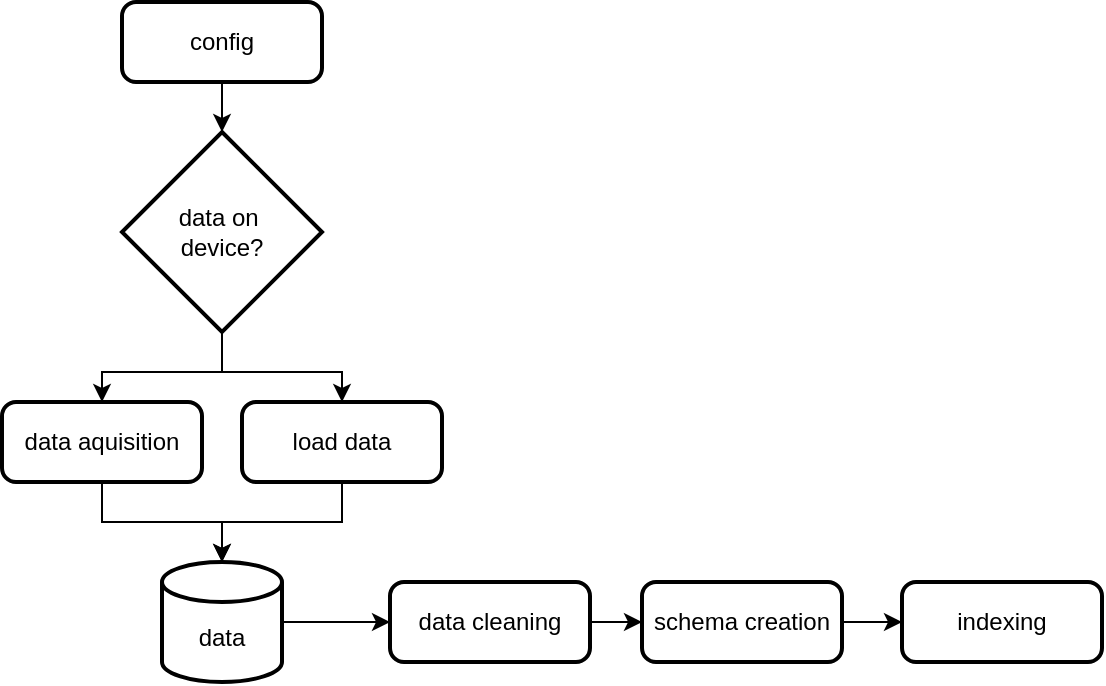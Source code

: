 <mxfile version="27.1.6">
  <diagram name="Page-1" id="PO5vnCexuX4oIQsbna_C">
    <mxGraphModel dx="1281" dy="622" grid="1" gridSize="10" guides="1" tooltips="1" connect="1" arrows="1" fold="1" page="1" pageScale="1" pageWidth="827" pageHeight="1169" math="0" shadow="0">
      <root>
        <mxCell id="0" />
        <mxCell id="1" parent="0" />
        <mxCell id="aZrGvLYctEaFlBNBzQj1-12" value="" style="edgeStyle=orthogonalEdgeStyle;rounded=0;orthogonalLoop=1;jettySize=auto;html=1;" edge="1" parent="1" source="aZrGvLYctEaFlBNBzQj1-2" target="aZrGvLYctEaFlBNBzQj1-7">
          <mxGeometry relative="1" as="geometry" />
        </mxCell>
        <mxCell id="aZrGvLYctEaFlBNBzQj1-2" value="config" style="rounded=1;whiteSpace=wrap;html=1;absoluteArcSize=1;arcSize=14;strokeWidth=2;" vertex="1" parent="1">
          <mxGeometry x="230" y="60" width="100" height="40" as="geometry" />
        </mxCell>
        <mxCell id="aZrGvLYctEaFlBNBzQj1-22" style="edgeStyle=orthogonalEdgeStyle;rounded=0;orthogonalLoop=1;jettySize=auto;html=1;" edge="1" parent="1" source="aZrGvLYctEaFlBNBzQj1-3" target="aZrGvLYctEaFlBNBzQj1-20">
          <mxGeometry relative="1" as="geometry" />
        </mxCell>
        <mxCell id="aZrGvLYctEaFlBNBzQj1-3" value="load data" style="rounded=1;whiteSpace=wrap;html=1;absoluteArcSize=1;arcSize=14;strokeWidth=2;" vertex="1" parent="1">
          <mxGeometry x="290" y="260" width="100" height="40" as="geometry" />
        </mxCell>
        <mxCell id="aZrGvLYctEaFlBNBzQj1-21" style="edgeStyle=orthogonalEdgeStyle;rounded=0;orthogonalLoop=1;jettySize=auto;html=1;" edge="1" parent="1" source="aZrGvLYctEaFlBNBzQj1-5" target="aZrGvLYctEaFlBNBzQj1-20">
          <mxGeometry relative="1" as="geometry" />
        </mxCell>
        <mxCell id="aZrGvLYctEaFlBNBzQj1-5" value="data aquisition" style="rounded=1;whiteSpace=wrap;html=1;absoluteArcSize=1;arcSize=14;strokeWidth=2;" vertex="1" parent="1">
          <mxGeometry x="170" y="260" width="100" height="40" as="geometry" />
        </mxCell>
        <mxCell id="aZrGvLYctEaFlBNBzQj1-17" style="edgeStyle=orthogonalEdgeStyle;rounded=0;orthogonalLoop=1;jettySize=auto;html=1;entryX=0.5;entryY=0;entryDx=0;entryDy=0;" edge="1" parent="1" source="aZrGvLYctEaFlBNBzQj1-7" target="aZrGvLYctEaFlBNBzQj1-3">
          <mxGeometry relative="1" as="geometry" />
        </mxCell>
        <mxCell id="aZrGvLYctEaFlBNBzQj1-18" style="edgeStyle=orthogonalEdgeStyle;rounded=0;orthogonalLoop=1;jettySize=auto;html=1;entryX=0.5;entryY=0;entryDx=0;entryDy=0;" edge="1" parent="1" source="aZrGvLYctEaFlBNBzQj1-7" target="aZrGvLYctEaFlBNBzQj1-5">
          <mxGeometry relative="1" as="geometry" />
        </mxCell>
        <mxCell id="aZrGvLYctEaFlBNBzQj1-7" value="data on&amp;nbsp;&lt;div&gt;device?&lt;/div&gt;" style="strokeWidth=2;html=1;shape=mxgraph.flowchart.decision;whiteSpace=wrap;" vertex="1" parent="1">
          <mxGeometry x="230" y="125" width="100" height="100" as="geometry" />
        </mxCell>
        <mxCell id="aZrGvLYctEaFlBNBzQj1-25" style="edgeStyle=orthogonalEdgeStyle;rounded=0;orthogonalLoop=1;jettySize=auto;html=1;entryX=0;entryY=0.5;entryDx=0;entryDy=0;" edge="1" parent="1" source="aZrGvLYctEaFlBNBzQj1-15" target="aZrGvLYctEaFlBNBzQj1-24">
          <mxGeometry relative="1" as="geometry" />
        </mxCell>
        <mxCell id="aZrGvLYctEaFlBNBzQj1-15" value="data cleaning" style="rounded=1;whiteSpace=wrap;html=1;absoluteArcSize=1;arcSize=14;strokeWidth=2;" vertex="1" parent="1">
          <mxGeometry x="364" y="350" width="100" height="40" as="geometry" />
        </mxCell>
        <mxCell id="aZrGvLYctEaFlBNBzQj1-23" value="" style="edgeStyle=orthogonalEdgeStyle;rounded=0;orthogonalLoop=1;jettySize=auto;html=1;" edge="1" parent="1" source="aZrGvLYctEaFlBNBzQj1-20" target="aZrGvLYctEaFlBNBzQj1-15">
          <mxGeometry relative="1" as="geometry" />
        </mxCell>
        <mxCell id="aZrGvLYctEaFlBNBzQj1-20" value="&lt;div&gt;&lt;br&gt;&lt;/div&gt;data" style="strokeWidth=2;html=1;shape=mxgraph.flowchart.database;whiteSpace=wrap;" vertex="1" parent="1">
          <mxGeometry x="250" y="340" width="60" height="60" as="geometry" />
        </mxCell>
        <mxCell id="aZrGvLYctEaFlBNBzQj1-30" value="" style="edgeStyle=orthogonalEdgeStyle;rounded=0;orthogonalLoop=1;jettySize=auto;html=1;" edge="1" parent="1" source="aZrGvLYctEaFlBNBzQj1-24" target="aZrGvLYctEaFlBNBzQj1-29">
          <mxGeometry relative="1" as="geometry" />
        </mxCell>
        <mxCell id="aZrGvLYctEaFlBNBzQj1-24" value="schema creation" style="rounded=1;whiteSpace=wrap;html=1;absoluteArcSize=1;arcSize=14;strokeWidth=2;" vertex="1" parent="1">
          <mxGeometry x="490" y="350" width="100" height="40" as="geometry" />
        </mxCell>
        <mxCell id="aZrGvLYctEaFlBNBzQj1-29" value="indexing" style="rounded=1;whiteSpace=wrap;html=1;absoluteArcSize=1;arcSize=14;strokeWidth=2;" vertex="1" parent="1">
          <mxGeometry x="620" y="350" width="100" height="40" as="geometry" />
        </mxCell>
      </root>
    </mxGraphModel>
  </diagram>
</mxfile>
